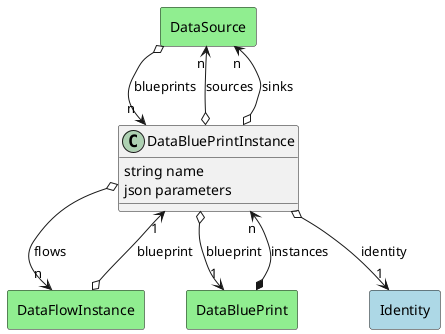 @startuml

class "DataBluePrintInstance" as Model {
 string name
 json parameters

 
}

rectangle "DataSource" as DataSource #lightblue {
}

Model o--> "n" DataSource : sources


rectangle "DataSource" as DataSource #lightblue {
}

Model o--> "n" DataSource : sinks


rectangle "DataFlowInstance" as DataFlowInstance #lightblue {
}

Model o--> "n" DataFlowInstance : flows


rectangle "Identity" as Identity #lightblue {
}

Model o--> "1" Identity : identity


rectangle "DataBluePrint" as DataBluePrint #lightblue {
}

Model o--> "1" DataBluePrint : blueprint




    rectangle "DataBluePrint" as DataBluePrint #lightgreen {
    }
    
        DataBluePrint   *--> "n" Model : "instances"
    
    rectangle "DataFlowInstance" as DataFlowInstance #lightgreen {
    }
    
        DataFlowInstance   o--> "1" Model : "blueprint"
    
    rectangle "DataSource" as DataSource #lightgreen {
    }
    
        DataSource   o--> "n" Model : "blueprints"
    

@enduml
